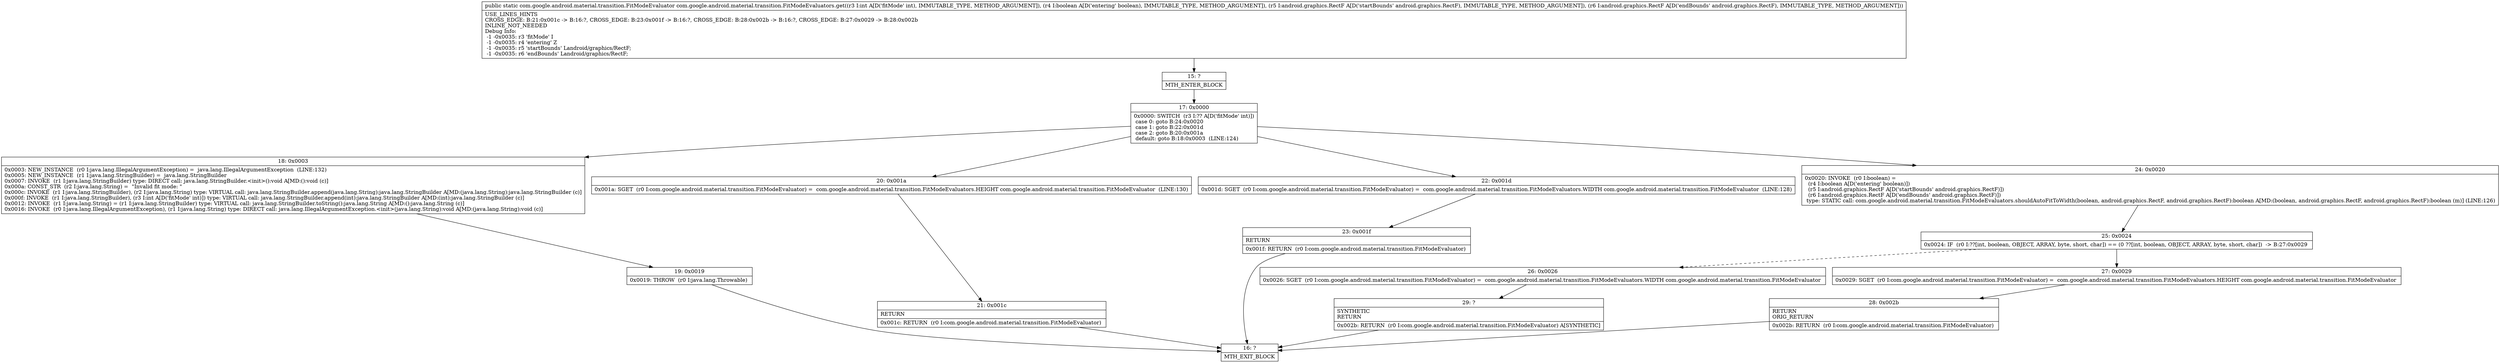 digraph "CFG forcom.google.android.material.transition.FitModeEvaluators.get(IZLandroid\/graphics\/RectF;Landroid\/graphics\/RectF;)Lcom\/google\/android\/material\/transition\/FitModeEvaluator;" {
Node_15 [shape=record,label="{15\:\ ?|MTH_ENTER_BLOCK\l}"];
Node_17 [shape=record,label="{17\:\ 0x0000|0x0000: SWITCH  (r3 I:?? A[D('fitMode' int)])\l case 0: goto B:24:0x0020\l case 1: goto B:22:0x001d\l case 2: goto B:20:0x001a\l default: goto B:18:0x0003  (LINE:124)\l}"];
Node_18 [shape=record,label="{18\:\ 0x0003|0x0003: NEW_INSTANCE  (r0 I:java.lang.IllegalArgumentException) =  java.lang.IllegalArgumentException  (LINE:132)\l0x0005: NEW_INSTANCE  (r1 I:java.lang.StringBuilder) =  java.lang.StringBuilder \l0x0007: INVOKE  (r1 I:java.lang.StringBuilder) type: DIRECT call: java.lang.StringBuilder.\<init\>():void A[MD:():void (c)]\l0x000a: CONST_STR  (r2 I:java.lang.String) =  \"Invalid fit mode: \" \l0x000c: INVOKE  (r1 I:java.lang.StringBuilder), (r2 I:java.lang.String) type: VIRTUAL call: java.lang.StringBuilder.append(java.lang.String):java.lang.StringBuilder A[MD:(java.lang.String):java.lang.StringBuilder (c)]\l0x000f: INVOKE  (r1 I:java.lang.StringBuilder), (r3 I:int A[D('fitMode' int)]) type: VIRTUAL call: java.lang.StringBuilder.append(int):java.lang.StringBuilder A[MD:(int):java.lang.StringBuilder (c)]\l0x0012: INVOKE  (r1 I:java.lang.String) = (r1 I:java.lang.StringBuilder) type: VIRTUAL call: java.lang.StringBuilder.toString():java.lang.String A[MD:():java.lang.String (c)]\l0x0016: INVOKE  (r0 I:java.lang.IllegalArgumentException), (r1 I:java.lang.String) type: DIRECT call: java.lang.IllegalArgumentException.\<init\>(java.lang.String):void A[MD:(java.lang.String):void (c)]\l}"];
Node_19 [shape=record,label="{19\:\ 0x0019|0x0019: THROW  (r0 I:java.lang.Throwable) \l}"];
Node_16 [shape=record,label="{16\:\ ?|MTH_EXIT_BLOCK\l}"];
Node_20 [shape=record,label="{20\:\ 0x001a|0x001a: SGET  (r0 I:com.google.android.material.transition.FitModeEvaluator) =  com.google.android.material.transition.FitModeEvaluators.HEIGHT com.google.android.material.transition.FitModeEvaluator  (LINE:130)\l}"];
Node_21 [shape=record,label="{21\:\ 0x001c|RETURN\l|0x001c: RETURN  (r0 I:com.google.android.material.transition.FitModeEvaluator) \l}"];
Node_22 [shape=record,label="{22\:\ 0x001d|0x001d: SGET  (r0 I:com.google.android.material.transition.FitModeEvaluator) =  com.google.android.material.transition.FitModeEvaluators.WIDTH com.google.android.material.transition.FitModeEvaluator  (LINE:128)\l}"];
Node_23 [shape=record,label="{23\:\ 0x001f|RETURN\l|0x001f: RETURN  (r0 I:com.google.android.material.transition.FitModeEvaluator) \l}"];
Node_24 [shape=record,label="{24\:\ 0x0020|0x0020: INVOKE  (r0 I:boolean) = \l  (r4 I:boolean A[D('entering' boolean)])\l  (r5 I:android.graphics.RectF A[D('startBounds' android.graphics.RectF)])\l  (r6 I:android.graphics.RectF A[D('endBounds' android.graphics.RectF)])\l type: STATIC call: com.google.android.material.transition.FitModeEvaluators.shouldAutoFitToWidth(boolean, android.graphics.RectF, android.graphics.RectF):boolean A[MD:(boolean, android.graphics.RectF, android.graphics.RectF):boolean (m)] (LINE:126)\l}"];
Node_25 [shape=record,label="{25\:\ 0x0024|0x0024: IF  (r0 I:??[int, boolean, OBJECT, ARRAY, byte, short, char]) == (0 ??[int, boolean, OBJECT, ARRAY, byte, short, char])  \-\> B:27:0x0029 \l}"];
Node_26 [shape=record,label="{26\:\ 0x0026|0x0026: SGET  (r0 I:com.google.android.material.transition.FitModeEvaluator) =  com.google.android.material.transition.FitModeEvaluators.WIDTH com.google.android.material.transition.FitModeEvaluator \l}"];
Node_29 [shape=record,label="{29\:\ ?|SYNTHETIC\lRETURN\l|0x002b: RETURN  (r0 I:com.google.android.material.transition.FitModeEvaluator) A[SYNTHETIC]\l}"];
Node_27 [shape=record,label="{27\:\ 0x0029|0x0029: SGET  (r0 I:com.google.android.material.transition.FitModeEvaluator) =  com.google.android.material.transition.FitModeEvaluators.HEIGHT com.google.android.material.transition.FitModeEvaluator \l}"];
Node_28 [shape=record,label="{28\:\ 0x002b|RETURN\lORIG_RETURN\l|0x002b: RETURN  (r0 I:com.google.android.material.transition.FitModeEvaluator) \l}"];
MethodNode[shape=record,label="{public static com.google.android.material.transition.FitModeEvaluator com.google.android.material.transition.FitModeEvaluators.get((r3 I:int A[D('fitMode' int), IMMUTABLE_TYPE, METHOD_ARGUMENT]), (r4 I:boolean A[D('entering' boolean), IMMUTABLE_TYPE, METHOD_ARGUMENT]), (r5 I:android.graphics.RectF A[D('startBounds' android.graphics.RectF), IMMUTABLE_TYPE, METHOD_ARGUMENT]), (r6 I:android.graphics.RectF A[D('endBounds' android.graphics.RectF), IMMUTABLE_TYPE, METHOD_ARGUMENT]))  | USE_LINES_HINTS\lCROSS_EDGE: B:21:0x001c \-\> B:16:?, CROSS_EDGE: B:23:0x001f \-\> B:16:?, CROSS_EDGE: B:28:0x002b \-\> B:16:?, CROSS_EDGE: B:27:0x0029 \-\> B:28:0x002b\lINLINE_NOT_NEEDED\lDebug Info:\l  \-1 \-0x0035: r3 'fitMode' I\l  \-1 \-0x0035: r4 'entering' Z\l  \-1 \-0x0035: r5 'startBounds' Landroid\/graphics\/RectF;\l  \-1 \-0x0035: r6 'endBounds' Landroid\/graphics\/RectF;\l}"];
MethodNode -> Node_15;Node_15 -> Node_17;
Node_17 -> Node_18;
Node_17 -> Node_20;
Node_17 -> Node_22;
Node_17 -> Node_24;
Node_18 -> Node_19;
Node_19 -> Node_16;
Node_20 -> Node_21;
Node_21 -> Node_16;
Node_22 -> Node_23;
Node_23 -> Node_16;
Node_24 -> Node_25;
Node_25 -> Node_26[style=dashed];
Node_25 -> Node_27;
Node_26 -> Node_29;
Node_29 -> Node_16;
Node_27 -> Node_28;
Node_28 -> Node_16;
}

